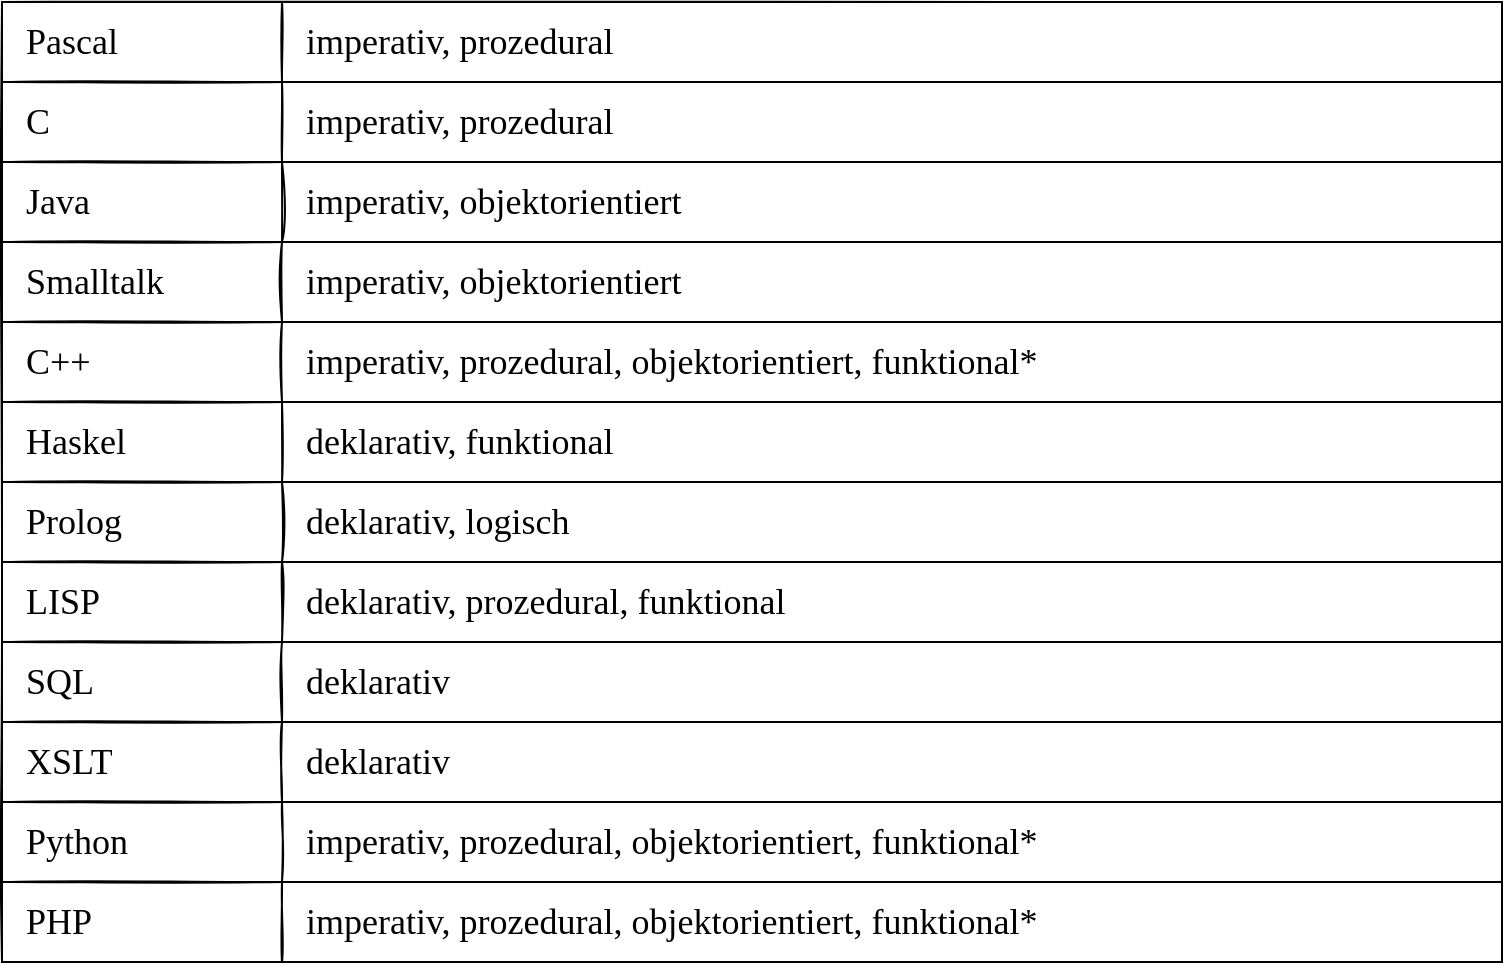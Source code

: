 <mxfile version="20.0.1" type="github"><diagram id="TQznCduU97zVCQKrsdvs" name="Page-1"><mxGraphModel dx="1223" dy="882" grid="1" gridSize="10" guides="1" tooltips="1" connect="1" arrows="1" fold="1" page="1" pageScale="1" pageWidth="827" pageHeight="1169" math="0" shadow="0"><root><mxCell id="0"/><mxCell id="1" parent="0"/><mxCell id="TUd1A_8sDQty0Bxc-s1G-66" value="" style="shape=table;startSize=0;container=1;collapsible=0;childLayout=tableLayout;sketch=1;align=left;fontFamily=Comic Sans MS;fontSize=18;" vertex="1" parent="1"><mxGeometry x="50" y="150" width="750" height="480" as="geometry"/></mxCell><mxCell id="TUd1A_8sDQty0Bxc-s1G-67" value="" style="shape=tableRow;horizontal=0;startSize=0;swimlaneHead=0;swimlaneBody=0;top=0;left=0;bottom=0;right=0;collapsible=0;dropTarget=0;fillColor=none;points=[[0,0.5],[1,0.5]];portConstraint=eastwest;sketch=1;" vertex="1" parent="TUd1A_8sDQty0Bxc-s1G-66"><mxGeometry width="750" height="40" as="geometry"/></mxCell><mxCell id="TUd1A_8sDQty0Bxc-s1G-68" value="Pascal" style="shape=partialRectangle;html=1;whiteSpace=wrap;connectable=0;overflow=hidden;fillColor=none;top=0;left=0;bottom=0;right=0;pointerEvents=1;sketch=1;fontFamily=Comic Sans MS;fontSize=18;align=left;spacingLeft=10;" vertex="1" parent="TUd1A_8sDQty0Bxc-s1G-67"><mxGeometry width="140" height="40" as="geometry"><mxRectangle width="140" height="40" as="alternateBounds"/></mxGeometry></mxCell><mxCell id="TUd1A_8sDQty0Bxc-s1G-69" value="imperativ, prozedural" style="shape=partialRectangle;html=1;whiteSpace=wrap;connectable=0;overflow=hidden;fillColor=none;top=0;left=0;bottom=0;right=0;pointerEvents=1;sketch=1;fontFamily=Comic Sans MS;align=left;fontSize=18;spacingLeft=10;" vertex="1" parent="TUd1A_8sDQty0Bxc-s1G-67"><mxGeometry x="140" width="610" height="40" as="geometry"><mxRectangle width="610" height="40" as="alternateBounds"/></mxGeometry></mxCell><mxCell id="TUd1A_8sDQty0Bxc-s1G-70" value="" style="shape=tableRow;horizontal=0;startSize=0;swimlaneHead=0;swimlaneBody=0;top=0;left=0;bottom=0;right=0;collapsible=0;dropTarget=0;fillColor=none;points=[[0,0.5],[1,0.5]];portConstraint=eastwest;sketch=1;" vertex="1" parent="TUd1A_8sDQty0Bxc-s1G-66"><mxGeometry y="40" width="750" height="40" as="geometry"/></mxCell><mxCell id="TUd1A_8sDQty0Bxc-s1G-71" value="C" style="shape=partialRectangle;html=1;whiteSpace=wrap;connectable=0;overflow=hidden;fillColor=none;top=0;left=0;bottom=0;right=0;pointerEvents=1;sketch=1;fontFamily=Comic Sans MS;align=left;fontSize=18;spacingLeft=10;" vertex="1" parent="TUd1A_8sDQty0Bxc-s1G-70"><mxGeometry width="140" height="40" as="geometry"><mxRectangle width="140" height="40" as="alternateBounds"/></mxGeometry></mxCell><mxCell id="TUd1A_8sDQty0Bxc-s1G-72" value="imperativ, prozedural" style="shape=partialRectangle;html=1;whiteSpace=wrap;connectable=0;overflow=hidden;fillColor=none;top=0;left=0;bottom=0;right=0;pointerEvents=1;sketch=1;fontFamily=Comic Sans MS;align=left;fontSize=18;spacingLeft=10;" vertex="1" parent="TUd1A_8sDQty0Bxc-s1G-70"><mxGeometry x="140" width="610" height="40" as="geometry"><mxRectangle width="610" height="40" as="alternateBounds"/></mxGeometry></mxCell><mxCell id="TUd1A_8sDQty0Bxc-s1G-73" value="" style="shape=tableRow;horizontal=0;startSize=0;swimlaneHead=0;swimlaneBody=0;top=0;left=0;bottom=0;right=0;collapsible=0;dropTarget=0;fillColor=none;points=[[0,0.5],[1,0.5]];portConstraint=eastwest;sketch=1;" vertex="1" parent="TUd1A_8sDQty0Bxc-s1G-66"><mxGeometry y="80" width="750" height="40" as="geometry"/></mxCell><mxCell id="TUd1A_8sDQty0Bxc-s1G-74" value="Java" style="shape=partialRectangle;html=1;whiteSpace=wrap;connectable=0;overflow=hidden;fillColor=none;top=0;left=0;bottom=0;right=0;pointerEvents=1;sketch=1;fontFamily=Comic Sans MS;align=left;fontSize=18;spacingLeft=10;" vertex="1" parent="TUd1A_8sDQty0Bxc-s1G-73"><mxGeometry width="140" height="40" as="geometry"><mxRectangle width="140" height="40" as="alternateBounds"/></mxGeometry></mxCell><mxCell id="TUd1A_8sDQty0Bxc-s1G-75" value="imperativ, objektorientiert" style="shape=partialRectangle;html=1;whiteSpace=wrap;connectable=0;overflow=hidden;fillColor=none;top=0;left=0;bottom=0;right=0;pointerEvents=1;sketch=1;fontFamily=Comic Sans MS;align=left;fontSize=18;spacingLeft=10;" vertex="1" parent="TUd1A_8sDQty0Bxc-s1G-73"><mxGeometry x="140" width="610" height="40" as="geometry"><mxRectangle width="610" height="40" as="alternateBounds"/></mxGeometry></mxCell><mxCell id="TUd1A_8sDQty0Bxc-s1G-76" value="" style="shape=tableRow;horizontal=0;startSize=0;swimlaneHead=0;swimlaneBody=0;top=0;left=0;bottom=0;right=0;collapsible=0;dropTarget=0;fillColor=none;points=[[0,0.5],[1,0.5]];portConstraint=eastwest;sketch=1;" vertex="1" parent="TUd1A_8sDQty0Bxc-s1G-66"><mxGeometry y="120" width="750" height="40" as="geometry"/></mxCell><mxCell id="TUd1A_8sDQty0Bxc-s1G-77" value="Smalltalk" style="shape=partialRectangle;html=1;whiteSpace=wrap;connectable=0;overflow=hidden;fillColor=none;top=0;left=0;bottom=0;right=0;pointerEvents=1;sketch=1;fontFamily=Comic Sans MS;align=left;fontSize=18;spacingLeft=10;" vertex="1" parent="TUd1A_8sDQty0Bxc-s1G-76"><mxGeometry width="140" height="40" as="geometry"><mxRectangle width="140" height="40" as="alternateBounds"/></mxGeometry></mxCell><mxCell id="TUd1A_8sDQty0Bxc-s1G-78" value="imperativ, objektorientiert" style="shape=partialRectangle;html=1;whiteSpace=wrap;connectable=0;overflow=hidden;fillColor=none;top=0;left=0;bottom=0;right=0;pointerEvents=1;sketch=1;fontFamily=Comic Sans MS;align=left;fontSize=18;spacingLeft=10;" vertex="1" parent="TUd1A_8sDQty0Bxc-s1G-76"><mxGeometry x="140" width="610" height="40" as="geometry"><mxRectangle width="610" height="40" as="alternateBounds"/></mxGeometry></mxCell><mxCell id="TUd1A_8sDQty0Bxc-s1G-79" value="" style="shape=tableRow;horizontal=0;startSize=0;swimlaneHead=0;swimlaneBody=0;top=0;left=0;bottom=0;right=0;collapsible=0;dropTarget=0;fillColor=none;points=[[0,0.5],[1,0.5]];portConstraint=eastwest;sketch=1;" vertex="1" parent="TUd1A_8sDQty0Bxc-s1G-66"><mxGeometry y="160" width="750" height="40" as="geometry"/></mxCell><mxCell id="TUd1A_8sDQty0Bxc-s1G-80" value="C++" style="shape=partialRectangle;html=1;whiteSpace=wrap;connectable=0;overflow=hidden;fillColor=none;top=0;left=0;bottom=0;right=0;pointerEvents=1;sketch=1;fontFamily=Comic Sans MS;align=left;fontSize=18;spacingLeft=10;" vertex="1" parent="TUd1A_8sDQty0Bxc-s1G-79"><mxGeometry width="140" height="40" as="geometry"><mxRectangle width="140" height="40" as="alternateBounds"/></mxGeometry></mxCell><mxCell id="TUd1A_8sDQty0Bxc-s1G-81" value="imperativ, prozedural, objektorientiert, funktional*" style="shape=partialRectangle;html=1;whiteSpace=wrap;connectable=0;overflow=hidden;fillColor=none;top=0;left=0;bottom=0;right=0;pointerEvents=1;sketch=1;fontFamily=Comic Sans MS;align=left;fontSize=18;spacingLeft=10;" vertex="1" parent="TUd1A_8sDQty0Bxc-s1G-79"><mxGeometry x="140" width="610" height="40" as="geometry"><mxRectangle width="610" height="40" as="alternateBounds"/></mxGeometry></mxCell><mxCell id="TUd1A_8sDQty0Bxc-s1G-82" value="" style="shape=tableRow;horizontal=0;startSize=0;swimlaneHead=0;swimlaneBody=0;top=0;left=0;bottom=0;right=0;collapsible=0;dropTarget=0;fillColor=none;points=[[0,0.5],[1,0.5]];portConstraint=eastwest;sketch=1;" vertex="1" parent="TUd1A_8sDQty0Bxc-s1G-66"><mxGeometry y="200" width="750" height="40" as="geometry"/></mxCell><mxCell id="TUd1A_8sDQty0Bxc-s1G-83" value="Haskel" style="shape=partialRectangle;html=1;whiteSpace=wrap;connectable=0;overflow=hidden;fillColor=none;top=0;left=0;bottom=0;right=0;pointerEvents=1;sketch=1;fontFamily=Comic Sans MS;align=left;fontSize=18;spacingLeft=10;" vertex="1" parent="TUd1A_8sDQty0Bxc-s1G-82"><mxGeometry width="140" height="40" as="geometry"><mxRectangle width="140" height="40" as="alternateBounds"/></mxGeometry></mxCell><mxCell id="TUd1A_8sDQty0Bxc-s1G-84" value="deklarativ, funktional" style="shape=partialRectangle;html=1;whiteSpace=wrap;connectable=0;overflow=hidden;fillColor=none;top=0;left=0;bottom=0;right=0;pointerEvents=1;sketch=1;fontFamily=Comic Sans MS;align=left;fontSize=18;spacingLeft=10;" vertex="1" parent="TUd1A_8sDQty0Bxc-s1G-82"><mxGeometry x="140" width="610" height="40" as="geometry"><mxRectangle width="610" height="40" as="alternateBounds"/></mxGeometry></mxCell><mxCell id="TUd1A_8sDQty0Bxc-s1G-85" value="" style="shape=tableRow;horizontal=0;startSize=0;swimlaneHead=0;swimlaneBody=0;top=0;left=0;bottom=0;right=0;collapsible=0;dropTarget=0;fillColor=none;points=[[0,0.5],[1,0.5]];portConstraint=eastwest;sketch=1;" vertex="1" parent="TUd1A_8sDQty0Bxc-s1G-66"><mxGeometry y="240" width="750" height="40" as="geometry"/></mxCell><mxCell id="TUd1A_8sDQty0Bxc-s1G-86" value="Prolog" style="shape=partialRectangle;html=1;whiteSpace=wrap;connectable=0;overflow=hidden;fillColor=none;top=0;left=0;bottom=0;right=0;pointerEvents=1;sketch=1;fontFamily=Comic Sans MS;align=left;fontSize=18;spacingLeft=10;" vertex="1" parent="TUd1A_8sDQty0Bxc-s1G-85"><mxGeometry width="140" height="40" as="geometry"><mxRectangle width="140" height="40" as="alternateBounds"/></mxGeometry></mxCell><mxCell id="TUd1A_8sDQty0Bxc-s1G-87" value="deklarativ, logisch" style="shape=partialRectangle;html=1;whiteSpace=wrap;connectable=0;overflow=hidden;fillColor=none;top=0;left=0;bottom=0;right=0;pointerEvents=1;sketch=1;fontFamily=Comic Sans MS;align=left;fontSize=18;spacingLeft=10;" vertex="1" parent="TUd1A_8sDQty0Bxc-s1G-85"><mxGeometry x="140" width="610" height="40" as="geometry"><mxRectangle width="610" height="40" as="alternateBounds"/></mxGeometry></mxCell><mxCell id="TUd1A_8sDQty0Bxc-s1G-88" value="" style="shape=tableRow;horizontal=0;startSize=0;swimlaneHead=0;swimlaneBody=0;top=0;left=0;bottom=0;right=0;collapsible=0;dropTarget=0;fillColor=none;points=[[0,0.5],[1,0.5]];portConstraint=eastwest;sketch=1;" vertex="1" parent="TUd1A_8sDQty0Bxc-s1G-66"><mxGeometry y="280" width="750" height="40" as="geometry"/></mxCell><mxCell id="TUd1A_8sDQty0Bxc-s1G-89" value="LISP" style="shape=partialRectangle;html=1;whiteSpace=wrap;connectable=0;overflow=hidden;fillColor=none;top=0;left=0;bottom=0;right=0;pointerEvents=1;sketch=1;fontFamily=Comic Sans MS;align=left;fontSize=18;spacingLeft=10;" vertex="1" parent="TUd1A_8sDQty0Bxc-s1G-88"><mxGeometry width="140" height="40" as="geometry"><mxRectangle width="140" height="40" as="alternateBounds"/></mxGeometry></mxCell><mxCell id="TUd1A_8sDQty0Bxc-s1G-90" value="deklarativ, prozedural, funktional" style="shape=partialRectangle;html=1;whiteSpace=wrap;connectable=0;overflow=hidden;fillColor=none;top=0;left=0;bottom=0;right=0;pointerEvents=1;sketch=1;fontFamily=Comic Sans MS;align=left;fontSize=18;spacingLeft=10;" vertex="1" parent="TUd1A_8sDQty0Bxc-s1G-88"><mxGeometry x="140" width="610" height="40" as="geometry"><mxRectangle width="610" height="40" as="alternateBounds"/></mxGeometry></mxCell><mxCell id="TUd1A_8sDQty0Bxc-s1G-91" value="" style="shape=tableRow;horizontal=0;startSize=0;swimlaneHead=0;swimlaneBody=0;top=0;left=0;bottom=0;right=0;collapsible=0;dropTarget=0;fillColor=none;points=[[0,0.5],[1,0.5]];portConstraint=eastwest;sketch=1;" vertex="1" parent="TUd1A_8sDQty0Bxc-s1G-66"><mxGeometry y="320" width="750" height="40" as="geometry"/></mxCell><mxCell id="TUd1A_8sDQty0Bxc-s1G-92" value="SQL" style="shape=partialRectangle;html=1;whiteSpace=wrap;connectable=0;overflow=hidden;fillColor=none;top=0;left=0;bottom=0;right=0;pointerEvents=1;sketch=1;fontFamily=Comic Sans MS;align=left;fontSize=18;spacingLeft=10;" vertex="1" parent="TUd1A_8sDQty0Bxc-s1G-91"><mxGeometry width="140" height="40" as="geometry"><mxRectangle width="140" height="40" as="alternateBounds"/></mxGeometry></mxCell><mxCell id="TUd1A_8sDQty0Bxc-s1G-93" value="deklarativ" style="shape=partialRectangle;html=1;whiteSpace=wrap;connectable=0;overflow=hidden;fillColor=none;top=0;left=0;bottom=0;right=0;pointerEvents=1;sketch=1;fontFamily=Comic Sans MS;align=left;fontSize=18;spacingLeft=10;" vertex="1" parent="TUd1A_8sDQty0Bxc-s1G-91"><mxGeometry x="140" width="610" height="40" as="geometry"><mxRectangle width="610" height="40" as="alternateBounds"/></mxGeometry></mxCell><mxCell id="TUd1A_8sDQty0Bxc-s1G-94" value="" style="shape=tableRow;horizontal=0;startSize=0;swimlaneHead=0;swimlaneBody=0;top=0;left=0;bottom=0;right=0;collapsible=0;dropTarget=0;fillColor=none;points=[[0,0.5],[1,0.5]];portConstraint=eastwest;sketch=1;" vertex="1" parent="TUd1A_8sDQty0Bxc-s1G-66"><mxGeometry y="360" width="750" height="40" as="geometry"/></mxCell><mxCell id="TUd1A_8sDQty0Bxc-s1G-95" value="XSLT" style="shape=partialRectangle;html=1;whiteSpace=wrap;connectable=0;overflow=hidden;fillColor=none;top=0;left=0;bottom=0;right=0;pointerEvents=1;sketch=1;fontFamily=Comic Sans MS;align=left;fontSize=18;spacingLeft=10;" vertex="1" parent="TUd1A_8sDQty0Bxc-s1G-94"><mxGeometry width="140" height="40" as="geometry"><mxRectangle width="140" height="40" as="alternateBounds"/></mxGeometry></mxCell><mxCell id="TUd1A_8sDQty0Bxc-s1G-96" value="deklarativ" style="shape=partialRectangle;html=1;whiteSpace=wrap;connectable=0;overflow=hidden;fillColor=none;top=0;left=0;bottom=0;right=0;pointerEvents=1;sketch=1;fontFamily=Comic Sans MS;align=left;fontSize=18;spacingLeft=10;" vertex="1" parent="TUd1A_8sDQty0Bxc-s1G-94"><mxGeometry x="140" width="610" height="40" as="geometry"><mxRectangle width="610" height="40" as="alternateBounds"/></mxGeometry></mxCell><mxCell id="TUd1A_8sDQty0Bxc-s1G-97" value="" style="shape=tableRow;horizontal=0;startSize=0;swimlaneHead=0;swimlaneBody=0;top=0;left=0;bottom=0;right=0;collapsible=0;dropTarget=0;fillColor=none;points=[[0,0.5],[1,0.5]];portConstraint=eastwest;sketch=1;" vertex="1" parent="TUd1A_8sDQty0Bxc-s1G-66"><mxGeometry y="400" width="750" height="40" as="geometry"/></mxCell><mxCell id="TUd1A_8sDQty0Bxc-s1G-98" value="Python" style="shape=partialRectangle;html=1;whiteSpace=wrap;connectable=0;overflow=hidden;fillColor=none;top=0;left=0;bottom=0;right=0;pointerEvents=1;sketch=1;fontFamily=Comic Sans MS;align=left;fontSize=18;spacingLeft=10;" vertex="1" parent="TUd1A_8sDQty0Bxc-s1G-97"><mxGeometry width="140" height="40" as="geometry"><mxRectangle width="140" height="40" as="alternateBounds"/></mxGeometry></mxCell><mxCell id="TUd1A_8sDQty0Bxc-s1G-99" value="imperativ, prozedural, objektorientiert, funktional*" style="shape=partialRectangle;html=1;whiteSpace=wrap;connectable=0;overflow=hidden;fillColor=none;top=0;left=0;bottom=0;right=0;pointerEvents=1;sketch=1;fontFamily=Comic Sans MS;align=left;fontSize=18;spacingLeft=10;" vertex="1" parent="TUd1A_8sDQty0Bxc-s1G-97"><mxGeometry x="140" width="610" height="40" as="geometry"><mxRectangle width="610" height="40" as="alternateBounds"/></mxGeometry></mxCell><mxCell id="TUd1A_8sDQty0Bxc-s1G-100" value="" style="shape=tableRow;horizontal=0;startSize=0;swimlaneHead=0;swimlaneBody=0;top=0;left=0;bottom=0;right=0;collapsible=0;dropTarget=0;fillColor=none;points=[[0,0.5],[1,0.5]];portConstraint=eastwest;sketch=1;" vertex="1" parent="TUd1A_8sDQty0Bxc-s1G-66"><mxGeometry y="440" width="750" height="40" as="geometry"/></mxCell><mxCell id="TUd1A_8sDQty0Bxc-s1G-101" value="PHP" style="shape=partialRectangle;html=1;whiteSpace=wrap;connectable=0;overflow=hidden;fillColor=none;top=0;left=0;bottom=0;right=0;pointerEvents=1;sketch=1;fontFamily=Comic Sans MS;align=left;fontSize=18;spacingLeft=10;" vertex="1" parent="TUd1A_8sDQty0Bxc-s1G-100"><mxGeometry width="140" height="40" as="geometry"><mxRectangle width="140" height="40" as="alternateBounds"/></mxGeometry></mxCell><mxCell id="TUd1A_8sDQty0Bxc-s1G-102" value="imperativ, prozedural, objektorientiert, funktional*" style="shape=partialRectangle;html=1;whiteSpace=wrap;connectable=0;overflow=hidden;fillColor=none;top=0;left=0;bottom=0;right=0;pointerEvents=1;sketch=1;fontFamily=Comic Sans MS;align=left;fontSize=18;spacingLeft=10;" vertex="1" parent="TUd1A_8sDQty0Bxc-s1G-100"><mxGeometry x="140" width="610" height="40" as="geometry"><mxRectangle width="610" height="40" as="alternateBounds"/></mxGeometry></mxCell></root></mxGraphModel></diagram></mxfile>